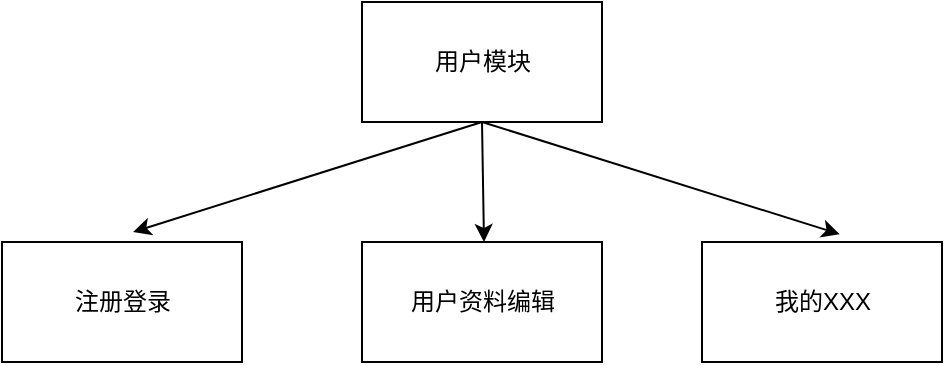 <mxfile version="21.3.2" type="github">
  <diagram id="wFE0QG_FPsp0jaGvCLVb" name="Page-1">
    <mxGraphModel dx="662" dy="436" grid="1" gridSize="10" guides="1" tooltips="1" connect="1" arrows="1" fold="1" page="1" pageScale="1" pageWidth="850" pageHeight="1100" math="0" shadow="0">
      <root>
        <mxCell id="0" />
        <mxCell id="1" parent="0" />
        <mxCell id="-vJMN9iRG7z3Wq88sYDA-5" value="" style="group" vertex="1" connectable="0" parent="1">
          <mxGeometry x="140" y="230" width="120" height="60" as="geometry" />
        </mxCell>
        <mxCell id="-vJMN9iRG7z3Wq88sYDA-2" value="" style="verticalLabelPosition=bottom;verticalAlign=top;html=1;shape=mxgraph.basic.rect;fillColor2=none;strokeWidth=1;size=20;indent=5;" vertex="1" parent="-vJMN9iRG7z3Wq88sYDA-5">
          <mxGeometry width="120" height="60" as="geometry" />
        </mxCell>
        <mxCell id="-vJMN9iRG7z3Wq88sYDA-4" value="注册登录" style="text;html=1;align=center;verticalAlign=middle;resizable=0;points=[];autosize=1;strokeColor=none;fillColor=none;" vertex="1" parent="-vJMN9iRG7z3Wq88sYDA-5">
          <mxGeometry x="25" y="15" width="70" height="30" as="geometry" />
        </mxCell>
        <mxCell id="-vJMN9iRG7z3Wq88sYDA-9" value="" style="group" vertex="1" connectable="0" parent="1">
          <mxGeometry x="320" y="110" width="120" height="60" as="geometry" />
        </mxCell>
        <mxCell id="-vJMN9iRG7z3Wq88sYDA-1" value="" style="verticalLabelPosition=bottom;verticalAlign=top;html=1;shape=mxgraph.basic.rect;fillColor2=none;strokeWidth=1;size=20;indent=5;" vertex="1" parent="-vJMN9iRG7z3Wq88sYDA-9">
          <mxGeometry width="120" height="60" as="geometry" />
        </mxCell>
        <mxCell id="-vJMN9iRG7z3Wq88sYDA-3" value="用户模块" style="text;html=1;align=center;verticalAlign=middle;resizable=0;points=[];autosize=1;strokeColor=none;fillColor=none;" vertex="1" parent="-vJMN9iRG7z3Wq88sYDA-9">
          <mxGeometry x="25" y="15" width="70" height="30" as="geometry" />
        </mxCell>
        <mxCell id="-vJMN9iRG7z3Wq88sYDA-14" value="" style="group" vertex="1" connectable="0" parent="1">
          <mxGeometry x="320" y="230" width="120" height="60" as="geometry" />
        </mxCell>
        <mxCell id="-vJMN9iRG7z3Wq88sYDA-10" value="" style="verticalLabelPosition=bottom;verticalAlign=top;html=1;shape=mxgraph.basic.rect;fillColor2=none;strokeWidth=1;size=20;indent=5;" vertex="1" parent="-vJMN9iRG7z3Wq88sYDA-14">
          <mxGeometry width="120" height="60" as="geometry" />
        </mxCell>
        <mxCell id="-vJMN9iRG7z3Wq88sYDA-11" value="用户资料编辑" style="text;html=1;align=center;verticalAlign=middle;resizable=0;points=[];autosize=1;strokeColor=none;fillColor=none;" vertex="1" parent="-vJMN9iRG7z3Wq88sYDA-14">
          <mxGeometry x="10" y="15" width="100" height="30" as="geometry" />
        </mxCell>
        <mxCell id="-vJMN9iRG7z3Wq88sYDA-15" value="" style="group" vertex="1" connectable="0" parent="1">
          <mxGeometry x="490" y="230" width="120" height="60" as="geometry" />
        </mxCell>
        <mxCell id="-vJMN9iRG7z3Wq88sYDA-12" value="" style="verticalLabelPosition=bottom;verticalAlign=top;html=1;shape=mxgraph.basic.rect;fillColor2=none;strokeWidth=1;size=20;indent=5;" vertex="1" parent="-vJMN9iRG7z3Wq88sYDA-15">
          <mxGeometry width="120" height="60" as="geometry" />
        </mxCell>
        <mxCell id="-vJMN9iRG7z3Wq88sYDA-13" value="我的XXX" style="text;html=1;align=center;verticalAlign=middle;resizable=0;points=[];autosize=1;strokeColor=none;fillColor=none;" vertex="1" parent="-vJMN9iRG7z3Wq88sYDA-15">
          <mxGeometry x="25" y="15" width="70" height="30" as="geometry" />
        </mxCell>
        <mxCell id="-vJMN9iRG7z3Wq88sYDA-17" value="" style="endArrow=classic;html=1;rounded=0;entryX=0.546;entryY=-0.083;entryDx=0;entryDy=0;entryPerimeter=0;" edge="1" parent="1" target="-vJMN9iRG7z3Wq88sYDA-2">
          <mxGeometry width="50" height="50" relative="1" as="geometry">
            <mxPoint x="380" y="170" as="sourcePoint" />
            <mxPoint x="210" y="220" as="targetPoint" />
          </mxGeometry>
        </mxCell>
        <mxCell id="-vJMN9iRG7z3Wq88sYDA-21" value="" style="endArrow=classic;html=1;rounded=0;entryX=0.574;entryY=-0.065;entryDx=0;entryDy=0;entryPerimeter=0;" edge="1" parent="1" target="-vJMN9iRG7z3Wq88sYDA-12">
          <mxGeometry width="50" height="50" relative="1" as="geometry">
            <mxPoint x="380" y="170" as="sourcePoint" />
            <mxPoint x="550" y="220" as="targetPoint" />
          </mxGeometry>
        </mxCell>
        <mxCell id="-vJMN9iRG7z3Wq88sYDA-22" value="" style="endArrow=classic;html=1;rounded=0;" edge="1" parent="1">
          <mxGeometry width="50" height="50" relative="1" as="geometry">
            <mxPoint x="380" y="170" as="sourcePoint" />
            <mxPoint x="381" y="230" as="targetPoint" />
          </mxGeometry>
        </mxCell>
      </root>
    </mxGraphModel>
  </diagram>
</mxfile>
